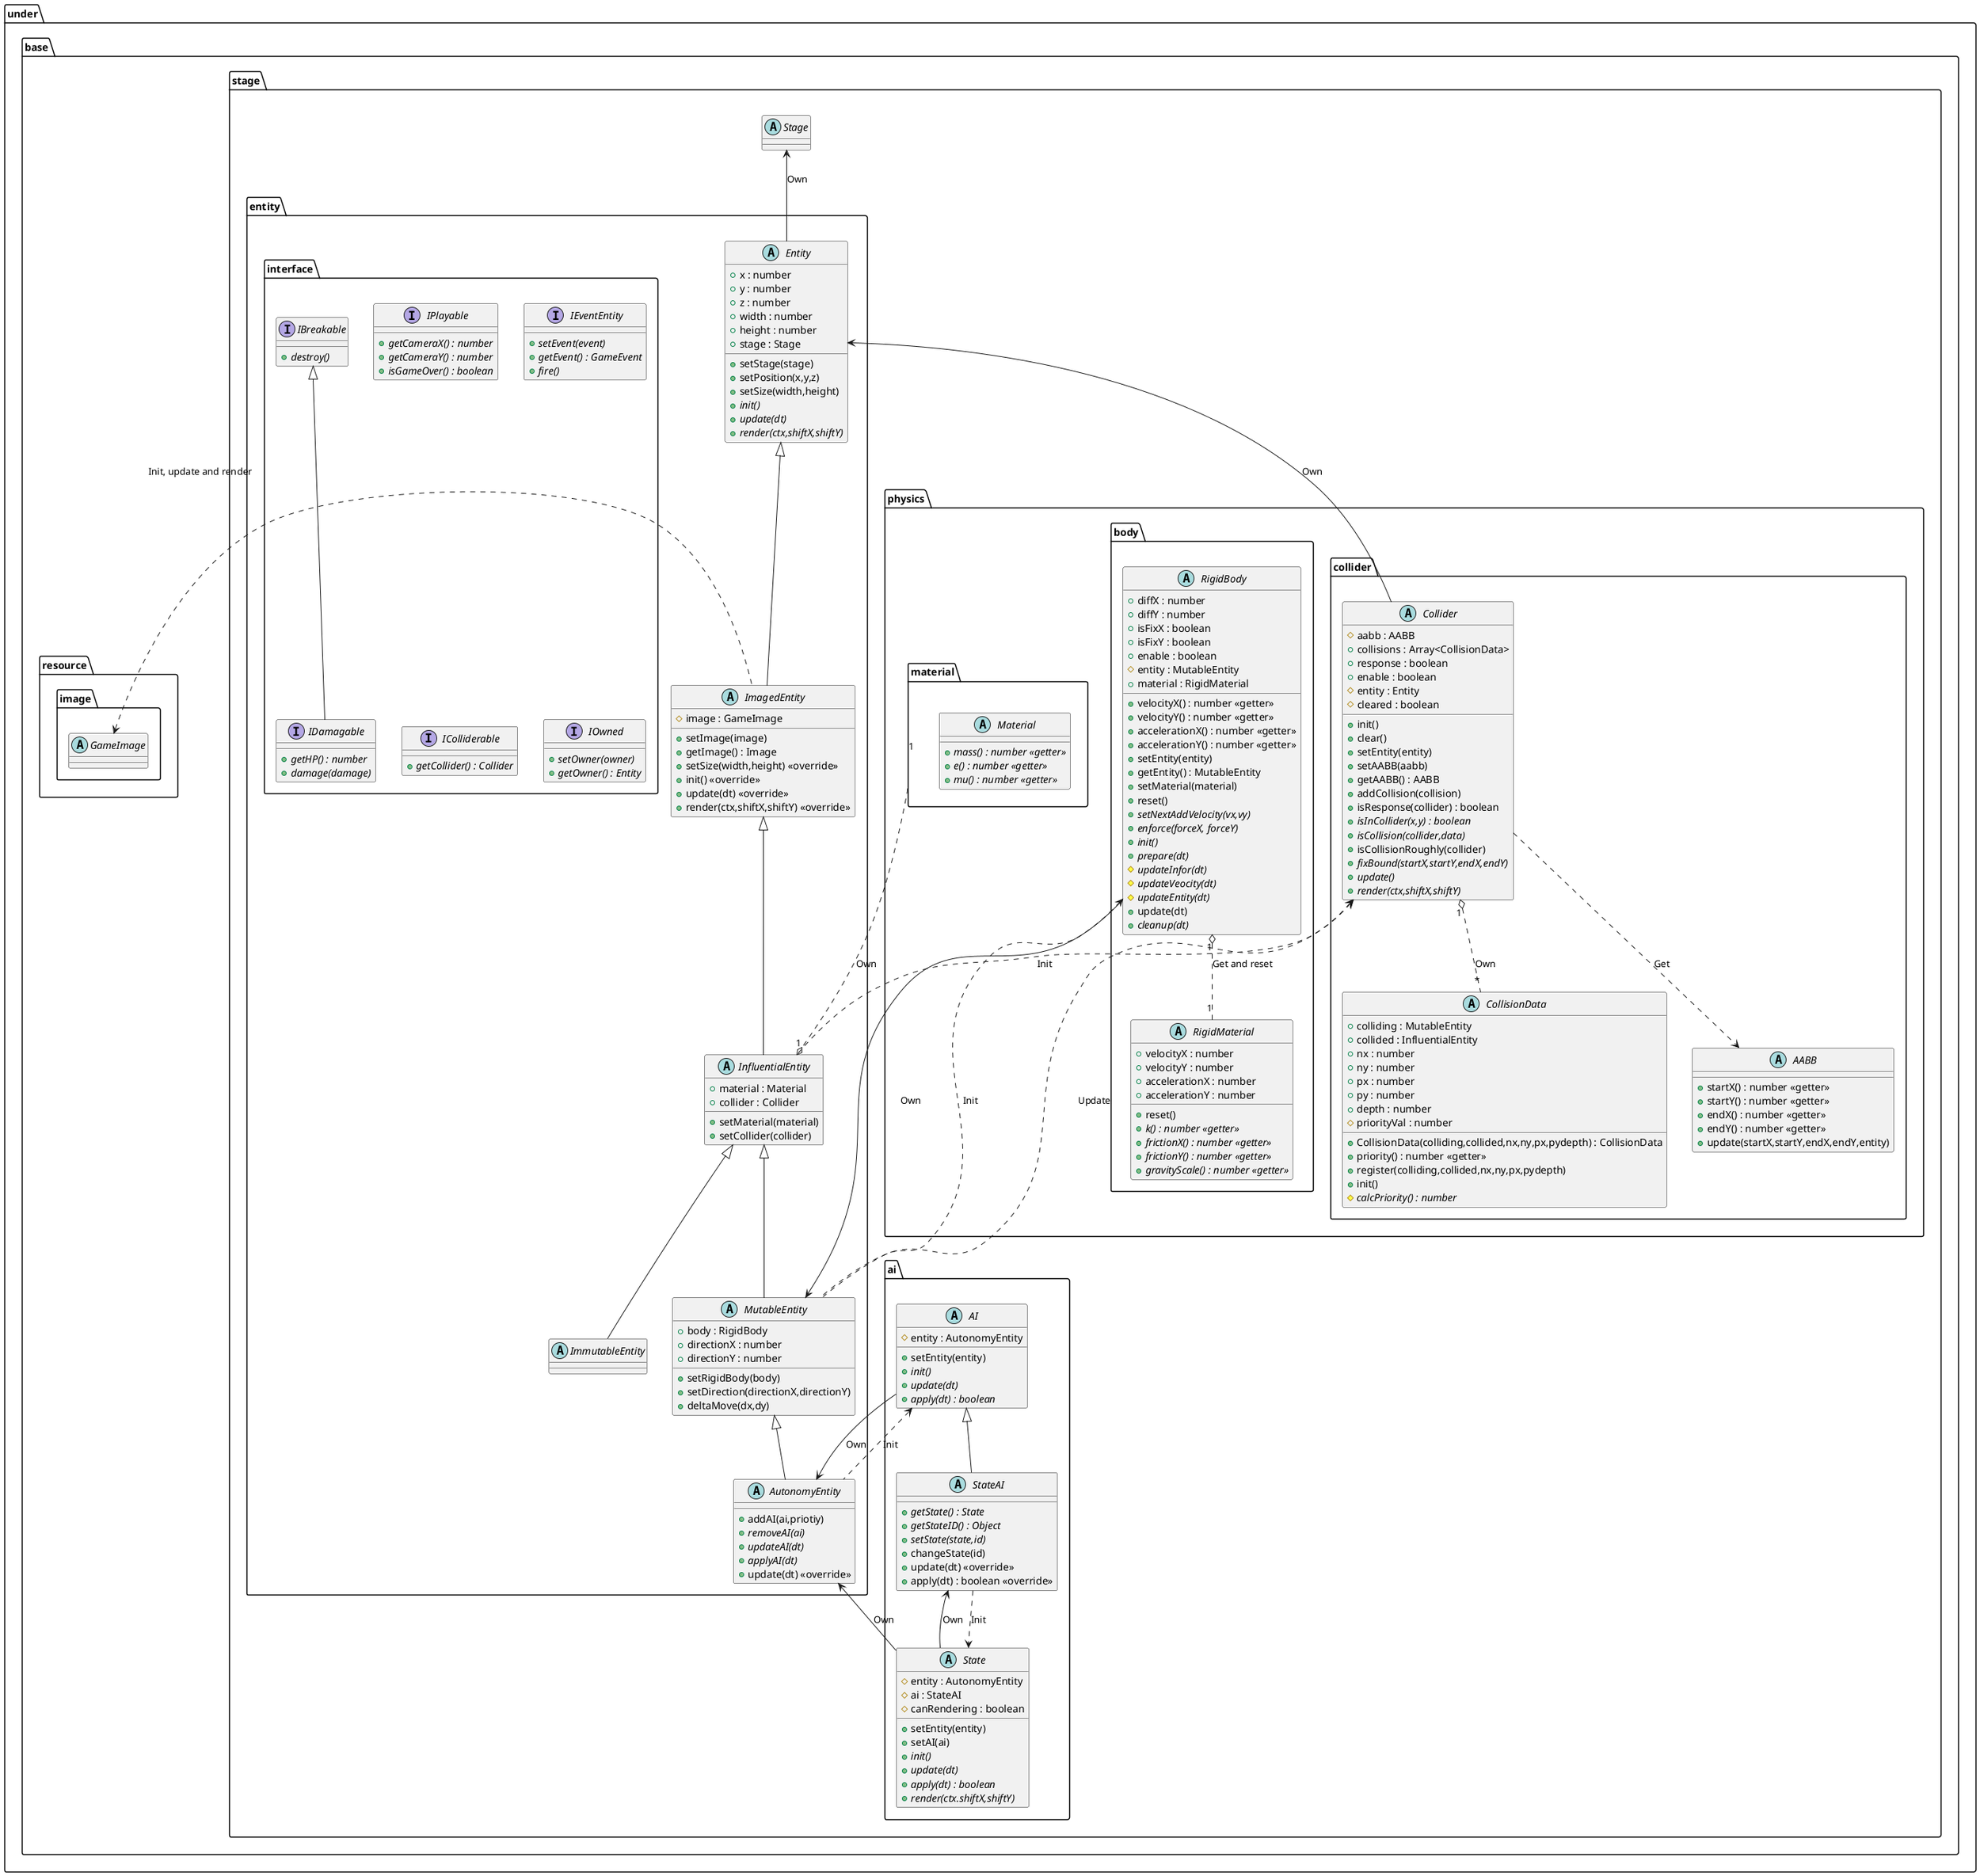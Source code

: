 @startuml EntityBase
package under {
    package base {
        package stage {
            package entity {
                abstract Entity {
                    +x : number
                    +y : number
                    +z : number
                    +width : number
                    +height : number
                    +stage : Stage
                    +setStage(stage)
                    +setPosition(x,y,z)
                    +setSize(width,height)
                    {abstract} +init()
                    {abstract} +update(dt)
                    {abstract} +render(ctx,shiftX,shiftY)
                }
                abstract ImagedEntity {
                    #image : GameImage
                    +setImage(image)
                    +getImage() : Image
                    +setSize(width,height) <<override>>
                    +init() <<override>>
                    +update(dt) <<override>>
                    +render(ctx,shiftX,shiftY) <<override>>
                }
                abstract InfluentialEntity {
                    +material : Material
                    +collider : Collider
                    +setMaterial(material)
                    +setCollider(collider)
                }
                abstract ImmutableEntity {

                }
                abstract MutableEntity {
                    +body : RigidBody
                    +directionX : number
                    +directionY : number
                    +setRigidBody(body)
                    +setDirection(directionX,directionY)
                    +deltaMove(dx,dy)
                }
                abstract AutonomyEntity {
                    +addAI(ai,priotiy)
                    {abstract} +removeAI(ai)
                    {abstract} +updateAI(dt)
                    {abstract} +applyAI(dt)
                    +update(dt) <<override>>
                }

                package interface {
                    interface IBreakable {
                        {abstract} +destroy()
                    }
                    interface IDamagable {
                        {abstract} +getHP() : number
                        {abstract} +damage(damage)
                    }
                    interface IPlayable {
                        {abstract} +getCameraX() : number
                        {abstract} +getCameraY() : number
                        {abstract} +isGameOver() : boolean
                    }
                    interface IEventEntity {
                        {abstract} +setEvent(event)
                        {abstract} +getEvent() : GameEvent
                        {abstract} +fire()
                    }
                    interface IColliderable {
                        {abstract} +getCollider() : Collider
                    }
                    interface IOwned {
                        {abstract} +setOwner(owner)
                        {abstract} +getOwner() : Entity
                    }
                }
            }
            package physics {
                package collider {
                    abstract Collider {
                        #aabb : AABB
                        +collisions : Array<CollisionData>
                        +response : boolean
                        +enable : boolean
                        #entity : Entity
                        #cleared : boolean
                        +init()
                        +clear()
                        +setEntity(entity)
                        +setAABB(aabb)
                        +getAABB() : AABB
                        +addCollision(collision)
                        +isResponse(collider) : boolean
                        {abstract} +isInCollider(x,y) : boolean
                        {abstract} +isCollision(collider,data)
                        +isCollisionRoughly(collider)
                        {abstract} +fixBound(startX,startY,endX,endY)
                        {abstract} +update()
                        {abstract} +render(ctx,shiftX,shiftY)
                    }
                    abstract AABB {
                        +startX() : number <<getter>>
                        +startY() : number <<getter>>
                        +endX() : number <<getter>>
                        +endY() : number <<getter>>
                        +update(startX,startY,endX,endY,entity)
                    }
                    abstract CollisionData {
                        +CollisionData(colliding,collided,nx,ny,px,pydepth) : CollisionData
                        +colliding : MutableEntity
                        +collided : InfluentialEntity
                        +nx : number
                        +ny : number
                        +px : number
                        +py : number
                        +depth : number
                        #priorityVal : number
                        +priority() : number <<getter>>
                        +register(colliding,collided,nx,ny,px,pydepth)
                        +init()
                        {abstract} #calcPriority() : number
                    }
                }
                package material {
                    abstract Material {
                        {abstract} +mass() : number <<getter>>
                        {abstract} +e() : number <<getter>>
                        {abstract} +mu() : number <<getter>>
                    }
                }
                package body {
                    abstract RigidBody {
                        +diffX : number
                        +diffY : number
                        +isFixX : boolean
                        +isFixY : boolean
                        +enable : boolean
                        #entity : MutableEntity
                        +material : RigidMaterial
                        +velocityX() : number <<getter>>
                        +velocityY() : number <<getter>>
                        +accelerationX() : number <<getter>>
                        +accelerationY() : number <<getter>>
                        +setEntity(entity)
                        +getEntity() : MutableEntity
                        +setMaterial(material)
                        +reset()
                        {abstract} +setNextAddVelocity(vx,vy)
                        {abstract} +enforce(forceX, forceY)
                        {abstract} +init()
                        {abstract} +prepare(dt)
                        {abstract} #updateInfor(dt)
                        {abstract} #updateVeocity(dt)
                        {abstract} #updateEntity(dt)
                        +update(dt)
                        {abstract} +cleanup(dt)
                    }
                    abstract RigidMaterial {
                        +velocityX : number
                        +velocityY : number
                        +accelerationX : number
                        +accelerationY : number
                        +reset()
                        {abstract} +k() : number <<getter>>
                        {abstract} +frictionX() : number <<getter>>
                        {abstract} +frictionY() : number <<getter>>
                        {abstract} +gravityScale() : number <<getter>>
                    }
                }
            }
            package ai {
                abstract AI {
                    #entity : AutonomyEntity
                    +setEntity(entity)
                    {abstract} +init()
                    {abstract} +update(dt)
                    {abstract} +apply(dt) : boolean
                }
                abstract StateAI {
                    {abstract} +getState() : State
                    {abstract} +getStateID() : Object
                    {abstract} +setState(state,id)
                    +changeState(id)
                    +update(dt) <<override>>
                    +apply(dt) : boolean <<override>>
                }
                abstract State {
                    #entity : AutonomyEntity
                    #ai : StateAI
                    #canRendering : boolean
                    +setEntity(entity)
                    +setAI(ai)
                    {abstract} +init()
                    {abstract} +update(dt)
                    {abstract} +apply(dt) : boolean
                    {abstract} +render(ctx.shiftX,shiftY)
                }
            }
        }
    }
}

package under {
    package base {
        package resource {
            package image {
                abstract GameImage
            }
        }
        package stage {
            abstract Stage
        }
    }
}

Stage <-- Entity : Own
GameImage <. ImagedEntity : Init, update and render
material "1" ..o "1" InfluentialEntity : Own
Collider <. InfluentialEntity : Init
Collider <.. MutableEntity : Update
RigidBody <. MutableEntity : Init
AI <.. AutonomyEntity : Init

Entity <-- Collider : Own
Collider ..> AABB : Get
Collider "1" o.. "*" CollisionData : Own
RigidBody "1" o.. "1" RigidMaterial : Get and reset
RigidBody --> MutableEntity : Own

StateAI ..> State : Init
AutonomyEntity <-- AI : Own
StateAI <-- State : Own
AutonomyEntity <-- State : Own

Entity <|-- ImagedEntity
ImagedEntity <|-- InfluentialEntity
InfluentialEntity <|-- ImmutableEntity
InfluentialEntity <|-- MutableEntity
MutableEntity <|-- AutonomyEntity

IBreakable <|-- IDamagable

AI <|-- StateAI

@enduml
